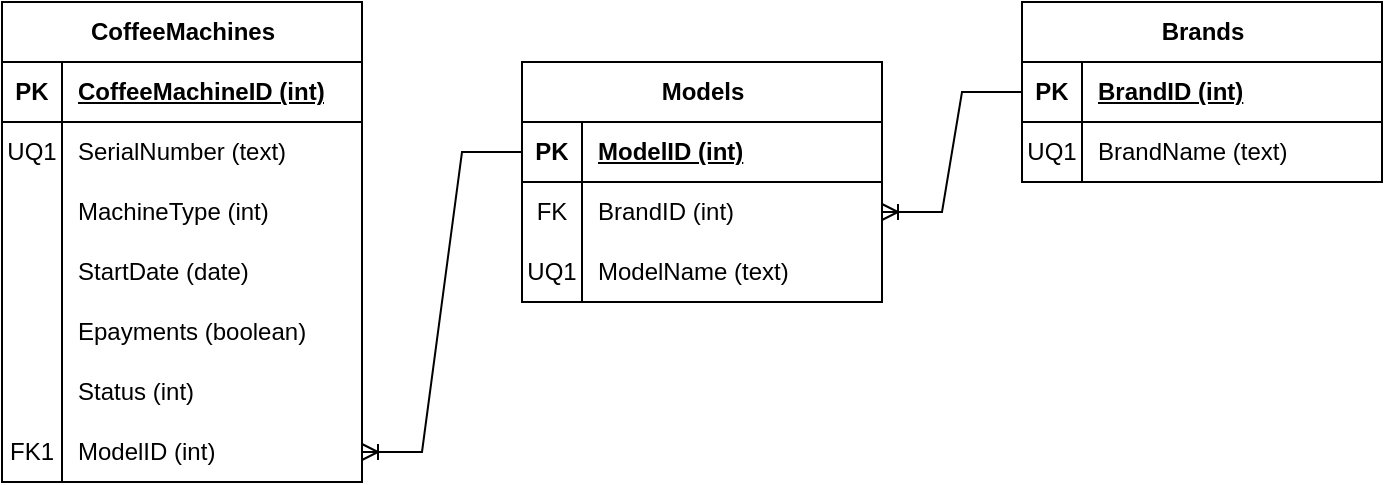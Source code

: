 <mxfile version="25.0.1">
  <diagram name="Pagina-1" id="raU7sfh_ZoAnVRzYaW5c">
    <mxGraphModel dx="794" dy="460" grid="1" gridSize="10" guides="1" tooltips="1" connect="1" arrows="1" fold="1" page="1" pageScale="1" pageWidth="827" pageHeight="1169" math="0" shadow="0">
      <root>
        <mxCell id="0" />
        <mxCell id="1" parent="0" />
        <mxCell id="yzQkooDv8tsNXU-JXM1J-1" value="CoffeeMachines" style="shape=table;startSize=30;container=1;collapsible=1;childLayout=tableLayout;fixedRows=1;rowLines=0;fontStyle=1;align=center;resizeLast=1;html=1;" vertex="1" parent="1">
          <mxGeometry x="40" y="80" width="180" height="240" as="geometry" />
        </mxCell>
        <mxCell id="yzQkooDv8tsNXU-JXM1J-2" value="" style="shape=tableRow;horizontal=0;startSize=0;swimlaneHead=0;swimlaneBody=0;fillColor=none;collapsible=0;dropTarget=0;points=[[0,0.5],[1,0.5]];portConstraint=eastwest;top=0;left=0;right=0;bottom=1;" vertex="1" parent="yzQkooDv8tsNXU-JXM1J-1">
          <mxGeometry y="30" width="180" height="30" as="geometry" />
        </mxCell>
        <mxCell id="yzQkooDv8tsNXU-JXM1J-3" value="PK" style="shape=partialRectangle;connectable=0;fillColor=none;top=0;left=0;bottom=0;right=0;fontStyle=1;overflow=hidden;whiteSpace=wrap;html=1;" vertex="1" parent="yzQkooDv8tsNXU-JXM1J-2">
          <mxGeometry width="30" height="30" as="geometry">
            <mxRectangle width="30" height="30" as="alternateBounds" />
          </mxGeometry>
        </mxCell>
        <mxCell id="yzQkooDv8tsNXU-JXM1J-4" value="CoffeeMachineID (int)" style="shape=partialRectangle;connectable=0;fillColor=none;top=0;left=0;bottom=0;right=0;align=left;spacingLeft=6;fontStyle=5;overflow=hidden;whiteSpace=wrap;html=1;" vertex="1" parent="yzQkooDv8tsNXU-JXM1J-2">
          <mxGeometry x="30" width="150" height="30" as="geometry">
            <mxRectangle width="150" height="30" as="alternateBounds" />
          </mxGeometry>
        </mxCell>
        <mxCell id="yzQkooDv8tsNXU-JXM1J-5" value="" style="shape=tableRow;horizontal=0;startSize=0;swimlaneHead=0;swimlaneBody=0;fillColor=none;collapsible=0;dropTarget=0;points=[[0,0.5],[1,0.5]];portConstraint=eastwest;top=0;left=0;right=0;bottom=0;" vertex="1" parent="yzQkooDv8tsNXU-JXM1J-1">
          <mxGeometry y="60" width="180" height="30" as="geometry" />
        </mxCell>
        <mxCell id="yzQkooDv8tsNXU-JXM1J-6" value="UQ1" style="shape=partialRectangle;connectable=0;fillColor=none;top=0;left=0;bottom=0;right=0;editable=1;overflow=hidden;whiteSpace=wrap;html=1;" vertex="1" parent="yzQkooDv8tsNXU-JXM1J-5">
          <mxGeometry width="30" height="30" as="geometry">
            <mxRectangle width="30" height="30" as="alternateBounds" />
          </mxGeometry>
        </mxCell>
        <mxCell id="yzQkooDv8tsNXU-JXM1J-7" value="SerialNumber (text)" style="shape=partialRectangle;connectable=0;fillColor=none;top=0;left=0;bottom=0;right=0;align=left;spacingLeft=6;overflow=hidden;whiteSpace=wrap;html=1;" vertex="1" parent="yzQkooDv8tsNXU-JXM1J-5">
          <mxGeometry x="30" width="150" height="30" as="geometry">
            <mxRectangle width="150" height="30" as="alternateBounds" />
          </mxGeometry>
        </mxCell>
        <mxCell id="yzQkooDv8tsNXU-JXM1J-8" value="" style="shape=tableRow;horizontal=0;startSize=0;swimlaneHead=0;swimlaneBody=0;fillColor=none;collapsible=0;dropTarget=0;points=[[0,0.5],[1,0.5]];portConstraint=eastwest;top=0;left=0;right=0;bottom=0;" vertex="1" parent="yzQkooDv8tsNXU-JXM1J-1">
          <mxGeometry y="90" width="180" height="30" as="geometry" />
        </mxCell>
        <mxCell id="yzQkooDv8tsNXU-JXM1J-9" value="" style="shape=partialRectangle;connectable=0;fillColor=none;top=0;left=0;bottom=0;right=0;editable=1;overflow=hidden;whiteSpace=wrap;html=1;" vertex="1" parent="yzQkooDv8tsNXU-JXM1J-8">
          <mxGeometry width="30" height="30" as="geometry">
            <mxRectangle width="30" height="30" as="alternateBounds" />
          </mxGeometry>
        </mxCell>
        <mxCell id="yzQkooDv8tsNXU-JXM1J-10" value="MachineType (int)" style="shape=partialRectangle;connectable=0;fillColor=none;top=0;left=0;bottom=0;right=0;align=left;spacingLeft=6;overflow=hidden;whiteSpace=wrap;html=1;" vertex="1" parent="yzQkooDv8tsNXU-JXM1J-8">
          <mxGeometry x="30" width="150" height="30" as="geometry">
            <mxRectangle width="150" height="30" as="alternateBounds" />
          </mxGeometry>
        </mxCell>
        <mxCell id="yzQkooDv8tsNXU-JXM1J-11" value="" style="shape=tableRow;horizontal=0;startSize=0;swimlaneHead=0;swimlaneBody=0;fillColor=none;collapsible=0;dropTarget=0;points=[[0,0.5],[1,0.5]];portConstraint=eastwest;top=0;left=0;right=0;bottom=0;" vertex="1" parent="yzQkooDv8tsNXU-JXM1J-1">
          <mxGeometry y="120" width="180" height="30" as="geometry" />
        </mxCell>
        <mxCell id="yzQkooDv8tsNXU-JXM1J-12" value="" style="shape=partialRectangle;connectable=0;fillColor=none;top=0;left=0;bottom=0;right=0;editable=1;overflow=hidden;whiteSpace=wrap;html=1;" vertex="1" parent="yzQkooDv8tsNXU-JXM1J-11">
          <mxGeometry width="30" height="30" as="geometry">
            <mxRectangle width="30" height="30" as="alternateBounds" />
          </mxGeometry>
        </mxCell>
        <mxCell id="yzQkooDv8tsNXU-JXM1J-13" value="StartDate (date)" style="shape=partialRectangle;connectable=0;fillColor=none;top=0;left=0;bottom=0;right=0;align=left;spacingLeft=6;overflow=hidden;whiteSpace=wrap;html=1;" vertex="1" parent="yzQkooDv8tsNXU-JXM1J-11">
          <mxGeometry x="30" width="150" height="30" as="geometry">
            <mxRectangle width="150" height="30" as="alternateBounds" />
          </mxGeometry>
        </mxCell>
        <mxCell id="yzQkooDv8tsNXU-JXM1J-14" value="" style="shape=tableRow;horizontal=0;startSize=0;swimlaneHead=0;swimlaneBody=0;fillColor=none;collapsible=0;dropTarget=0;points=[[0,0.5],[1,0.5]];portConstraint=eastwest;top=0;left=0;right=0;bottom=0;" vertex="1" parent="yzQkooDv8tsNXU-JXM1J-1">
          <mxGeometry y="150" width="180" height="30" as="geometry" />
        </mxCell>
        <mxCell id="yzQkooDv8tsNXU-JXM1J-15" value="" style="shape=partialRectangle;connectable=0;fillColor=none;top=0;left=0;bottom=0;right=0;editable=1;overflow=hidden;whiteSpace=wrap;html=1;" vertex="1" parent="yzQkooDv8tsNXU-JXM1J-14">
          <mxGeometry width="30" height="30" as="geometry">
            <mxRectangle width="30" height="30" as="alternateBounds" />
          </mxGeometry>
        </mxCell>
        <mxCell id="yzQkooDv8tsNXU-JXM1J-16" value="Epayments (boolean)" style="shape=partialRectangle;connectable=0;fillColor=none;top=0;left=0;bottom=0;right=0;align=left;spacingLeft=6;overflow=hidden;whiteSpace=wrap;html=1;" vertex="1" parent="yzQkooDv8tsNXU-JXM1J-14">
          <mxGeometry x="30" width="150" height="30" as="geometry">
            <mxRectangle width="150" height="30" as="alternateBounds" />
          </mxGeometry>
        </mxCell>
        <mxCell id="yzQkooDv8tsNXU-JXM1J-20" value="" style="shape=tableRow;horizontal=0;startSize=0;swimlaneHead=0;swimlaneBody=0;fillColor=none;collapsible=0;dropTarget=0;points=[[0,0.5],[1,0.5]];portConstraint=eastwest;top=0;left=0;right=0;bottom=0;" vertex="1" parent="yzQkooDv8tsNXU-JXM1J-1">
          <mxGeometry y="180" width="180" height="30" as="geometry" />
        </mxCell>
        <mxCell id="yzQkooDv8tsNXU-JXM1J-21" value="" style="shape=partialRectangle;connectable=0;fillColor=none;top=0;left=0;bottom=0;right=0;editable=1;overflow=hidden;whiteSpace=wrap;html=1;" vertex="1" parent="yzQkooDv8tsNXU-JXM1J-20">
          <mxGeometry width="30" height="30" as="geometry">
            <mxRectangle width="30" height="30" as="alternateBounds" />
          </mxGeometry>
        </mxCell>
        <mxCell id="yzQkooDv8tsNXU-JXM1J-22" value="Status (int)" style="shape=partialRectangle;connectable=0;fillColor=none;top=0;left=0;bottom=0;right=0;align=left;spacingLeft=6;overflow=hidden;whiteSpace=wrap;html=1;" vertex="1" parent="yzQkooDv8tsNXU-JXM1J-20">
          <mxGeometry x="30" width="150" height="30" as="geometry">
            <mxRectangle width="150" height="30" as="alternateBounds" />
          </mxGeometry>
        </mxCell>
        <mxCell id="yzQkooDv8tsNXU-JXM1J-37" value="" style="shape=tableRow;horizontal=0;startSize=0;swimlaneHead=0;swimlaneBody=0;fillColor=none;collapsible=0;dropTarget=0;points=[[0,0.5],[1,0.5]];portConstraint=eastwest;top=0;left=0;right=0;bottom=0;" vertex="1" parent="yzQkooDv8tsNXU-JXM1J-1">
          <mxGeometry y="210" width="180" height="30" as="geometry" />
        </mxCell>
        <mxCell id="yzQkooDv8tsNXU-JXM1J-38" value="FK1" style="shape=partialRectangle;connectable=0;fillColor=none;top=0;left=0;bottom=0;right=0;editable=1;overflow=hidden;whiteSpace=wrap;html=1;" vertex="1" parent="yzQkooDv8tsNXU-JXM1J-37">
          <mxGeometry width="30" height="30" as="geometry">
            <mxRectangle width="30" height="30" as="alternateBounds" />
          </mxGeometry>
        </mxCell>
        <mxCell id="yzQkooDv8tsNXU-JXM1J-39" value="ModelID (int)" style="shape=partialRectangle;connectable=0;fillColor=none;top=0;left=0;bottom=0;right=0;align=left;spacingLeft=6;overflow=hidden;whiteSpace=wrap;html=1;" vertex="1" parent="yzQkooDv8tsNXU-JXM1J-37">
          <mxGeometry x="30" width="150" height="30" as="geometry">
            <mxRectangle width="150" height="30" as="alternateBounds" />
          </mxGeometry>
        </mxCell>
        <mxCell id="yzQkooDv8tsNXU-JXM1J-23" value="Models" style="shape=table;startSize=30;container=1;collapsible=1;childLayout=tableLayout;fixedRows=1;rowLines=0;fontStyle=1;align=center;resizeLast=1;html=1;" vertex="1" parent="1">
          <mxGeometry x="300" y="110" width="180" height="120" as="geometry" />
        </mxCell>
        <mxCell id="yzQkooDv8tsNXU-JXM1J-24" value="" style="shape=tableRow;horizontal=0;startSize=0;swimlaneHead=0;swimlaneBody=0;fillColor=none;collapsible=0;dropTarget=0;points=[[0,0.5],[1,0.5]];portConstraint=eastwest;top=0;left=0;right=0;bottom=1;" vertex="1" parent="yzQkooDv8tsNXU-JXM1J-23">
          <mxGeometry y="30" width="180" height="30" as="geometry" />
        </mxCell>
        <mxCell id="yzQkooDv8tsNXU-JXM1J-25" value="PK" style="shape=partialRectangle;connectable=0;fillColor=none;top=0;left=0;bottom=0;right=0;fontStyle=1;overflow=hidden;whiteSpace=wrap;html=1;" vertex="1" parent="yzQkooDv8tsNXU-JXM1J-24">
          <mxGeometry width="30" height="30" as="geometry">
            <mxRectangle width="30" height="30" as="alternateBounds" />
          </mxGeometry>
        </mxCell>
        <mxCell id="yzQkooDv8tsNXU-JXM1J-26" value="ModelID (int)" style="shape=partialRectangle;connectable=0;fillColor=none;top=0;left=0;bottom=0;right=0;align=left;spacingLeft=6;fontStyle=5;overflow=hidden;whiteSpace=wrap;html=1;" vertex="1" parent="yzQkooDv8tsNXU-JXM1J-24">
          <mxGeometry x="30" width="150" height="30" as="geometry">
            <mxRectangle width="150" height="30" as="alternateBounds" />
          </mxGeometry>
        </mxCell>
        <mxCell id="yzQkooDv8tsNXU-JXM1J-27" value="" style="shape=tableRow;horizontal=0;startSize=0;swimlaneHead=0;swimlaneBody=0;fillColor=none;collapsible=0;dropTarget=0;points=[[0,0.5],[1,0.5]];portConstraint=eastwest;top=0;left=0;right=0;bottom=0;" vertex="1" parent="yzQkooDv8tsNXU-JXM1J-23">
          <mxGeometry y="60" width="180" height="30" as="geometry" />
        </mxCell>
        <mxCell id="yzQkooDv8tsNXU-JXM1J-28" value="FK" style="shape=partialRectangle;connectable=0;fillColor=none;top=0;left=0;bottom=0;right=0;editable=1;overflow=hidden;whiteSpace=wrap;html=1;" vertex="1" parent="yzQkooDv8tsNXU-JXM1J-27">
          <mxGeometry width="30" height="30" as="geometry">
            <mxRectangle width="30" height="30" as="alternateBounds" />
          </mxGeometry>
        </mxCell>
        <mxCell id="yzQkooDv8tsNXU-JXM1J-29" value="BrandID (int)" style="shape=partialRectangle;connectable=0;fillColor=none;top=0;left=0;bottom=0;right=0;align=left;spacingLeft=6;overflow=hidden;whiteSpace=wrap;html=1;" vertex="1" parent="yzQkooDv8tsNXU-JXM1J-27">
          <mxGeometry x="30" width="150" height="30" as="geometry">
            <mxRectangle width="150" height="30" as="alternateBounds" />
          </mxGeometry>
        </mxCell>
        <mxCell id="yzQkooDv8tsNXU-JXM1J-42" value="" style="shape=tableRow;horizontal=0;startSize=0;swimlaneHead=0;swimlaneBody=0;fillColor=none;collapsible=0;dropTarget=0;points=[[0,0.5],[1,0.5]];portConstraint=eastwest;top=0;left=0;right=0;bottom=0;" vertex="1" parent="yzQkooDv8tsNXU-JXM1J-23">
          <mxGeometry y="90" width="180" height="30" as="geometry" />
        </mxCell>
        <mxCell id="yzQkooDv8tsNXU-JXM1J-43" value="UQ1" style="shape=partialRectangle;connectable=0;fillColor=none;top=0;left=0;bottom=0;right=0;editable=1;overflow=hidden;whiteSpace=wrap;html=1;" vertex="1" parent="yzQkooDv8tsNXU-JXM1J-42">
          <mxGeometry width="30" height="30" as="geometry">
            <mxRectangle width="30" height="30" as="alternateBounds" />
          </mxGeometry>
        </mxCell>
        <mxCell id="yzQkooDv8tsNXU-JXM1J-44" value="ModelName (text)" style="shape=partialRectangle;connectable=0;fillColor=none;top=0;left=0;bottom=0;right=0;align=left;spacingLeft=6;overflow=hidden;whiteSpace=wrap;html=1;" vertex="1" parent="yzQkooDv8tsNXU-JXM1J-42">
          <mxGeometry x="30" width="150" height="30" as="geometry">
            <mxRectangle width="150" height="30" as="alternateBounds" />
          </mxGeometry>
        </mxCell>
        <mxCell id="yzQkooDv8tsNXU-JXM1J-45" value="Brands" style="shape=table;startSize=30;container=1;collapsible=1;childLayout=tableLayout;fixedRows=1;rowLines=0;fontStyle=1;align=center;resizeLast=1;html=1;" vertex="1" parent="1">
          <mxGeometry x="550" y="80" width="180" height="90" as="geometry" />
        </mxCell>
        <mxCell id="yzQkooDv8tsNXU-JXM1J-46" value="" style="shape=tableRow;horizontal=0;startSize=0;swimlaneHead=0;swimlaneBody=0;fillColor=none;collapsible=0;dropTarget=0;points=[[0,0.5],[1,0.5]];portConstraint=eastwest;top=0;left=0;right=0;bottom=1;" vertex="1" parent="yzQkooDv8tsNXU-JXM1J-45">
          <mxGeometry y="30" width="180" height="30" as="geometry" />
        </mxCell>
        <mxCell id="yzQkooDv8tsNXU-JXM1J-47" value="PK" style="shape=partialRectangle;connectable=0;fillColor=none;top=0;left=0;bottom=0;right=0;fontStyle=1;overflow=hidden;whiteSpace=wrap;html=1;" vertex="1" parent="yzQkooDv8tsNXU-JXM1J-46">
          <mxGeometry width="30" height="30" as="geometry">
            <mxRectangle width="30" height="30" as="alternateBounds" />
          </mxGeometry>
        </mxCell>
        <mxCell id="yzQkooDv8tsNXU-JXM1J-48" value="BrandID (int)" style="shape=partialRectangle;connectable=0;fillColor=none;top=0;left=0;bottom=0;right=0;align=left;spacingLeft=6;fontStyle=5;overflow=hidden;whiteSpace=wrap;html=1;" vertex="1" parent="yzQkooDv8tsNXU-JXM1J-46">
          <mxGeometry x="30" width="150" height="30" as="geometry">
            <mxRectangle width="150" height="30" as="alternateBounds" />
          </mxGeometry>
        </mxCell>
        <mxCell id="yzQkooDv8tsNXU-JXM1J-49" value="" style="shape=tableRow;horizontal=0;startSize=0;swimlaneHead=0;swimlaneBody=0;fillColor=none;collapsible=0;dropTarget=0;points=[[0,0.5],[1,0.5]];portConstraint=eastwest;top=0;left=0;right=0;bottom=0;" vertex="1" parent="yzQkooDv8tsNXU-JXM1J-45">
          <mxGeometry y="60" width="180" height="30" as="geometry" />
        </mxCell>
        <mxCell id="yzQkooDv8tsNXU-JXM1J-50" value="UQ1" style="shape=partialRectangle;connectable=0;fillColor=none;top=0;left=0;bottom=0;right=0;editable=1;overflow=hidden;whiteSpace=wrap;html=1;" vertex="1" parent="yzQkooDv8tsNXU-JXM1J-49">
          <mxGeometry width="30" height="30" as="geometry">
            <mxRectangle width="30" height="30" as="alternateBounds" />
          </mxGeometry>
        </mxCell>
        <mxCell id="yzQkooDv8tsNXU-JXM1J-51" value="BrandName (text)" style="shape=partialRectangle;connectable=0;fillColor=none;top=0;left=0;bottom=0;right=0;align=left;spacingLeft=6;overflow=hidden;whiteSpace=wrap;html=1;" vertex="1" parent="yzQkooDv8tsNXU-JXM1J-49">
          <mxGeometry x="30" width="150" height="30" as="geometry">
            <mxRectangle width="150" height="30" as="alternateBounds" />
          </mxGeometry>
        </mxCell>
        <mxCell id="yzQkooDv8tsNXU-JXM1J-60" value="" style="edgeStyle=entityRelationEdgeStyle;fontSize=12;html=1;endArrow=ERoneToMany;rounded=0;" edge="1" parent="1" source="yzQkooDv8tsNXU-JXM1J-46" target="yzQkooDv8tsNXU-JXM1J-27">
          <mxGeometry width="100" height="100" relative="1" as="geometry">
            <mxPoint x="510" y="340" as="sourcePoint" />
            <mxPoint x="610" y="240" as="targetPoint" />
          </mxGeometry>
        </mxCell>
        <mxCell id="yzQkooDv8tsNXU-JXM1J-61" value="" style="edgeStyle=entityRelationEdgeStyle;fontSize=12;html=1;endArrow=ERoneToMany;rounded=0;" edge="1" parent="1" source="yzQkooDv8tsNXU-JXM1J-24" target="yzQkooDv8tsNXU-JXM1J-37">
          <mxGeometry width="100" height="100" relative="1" as="geometry">
            <mxPoint x="360" y="290" as="sourcePoint" />
            <mxPoint x="460" y="190" as="targetPoint" />
          </mxGeometry>
        </mxCell>
      </root>
    </mxGraphModel>
  </diagram>
</mxfile>
